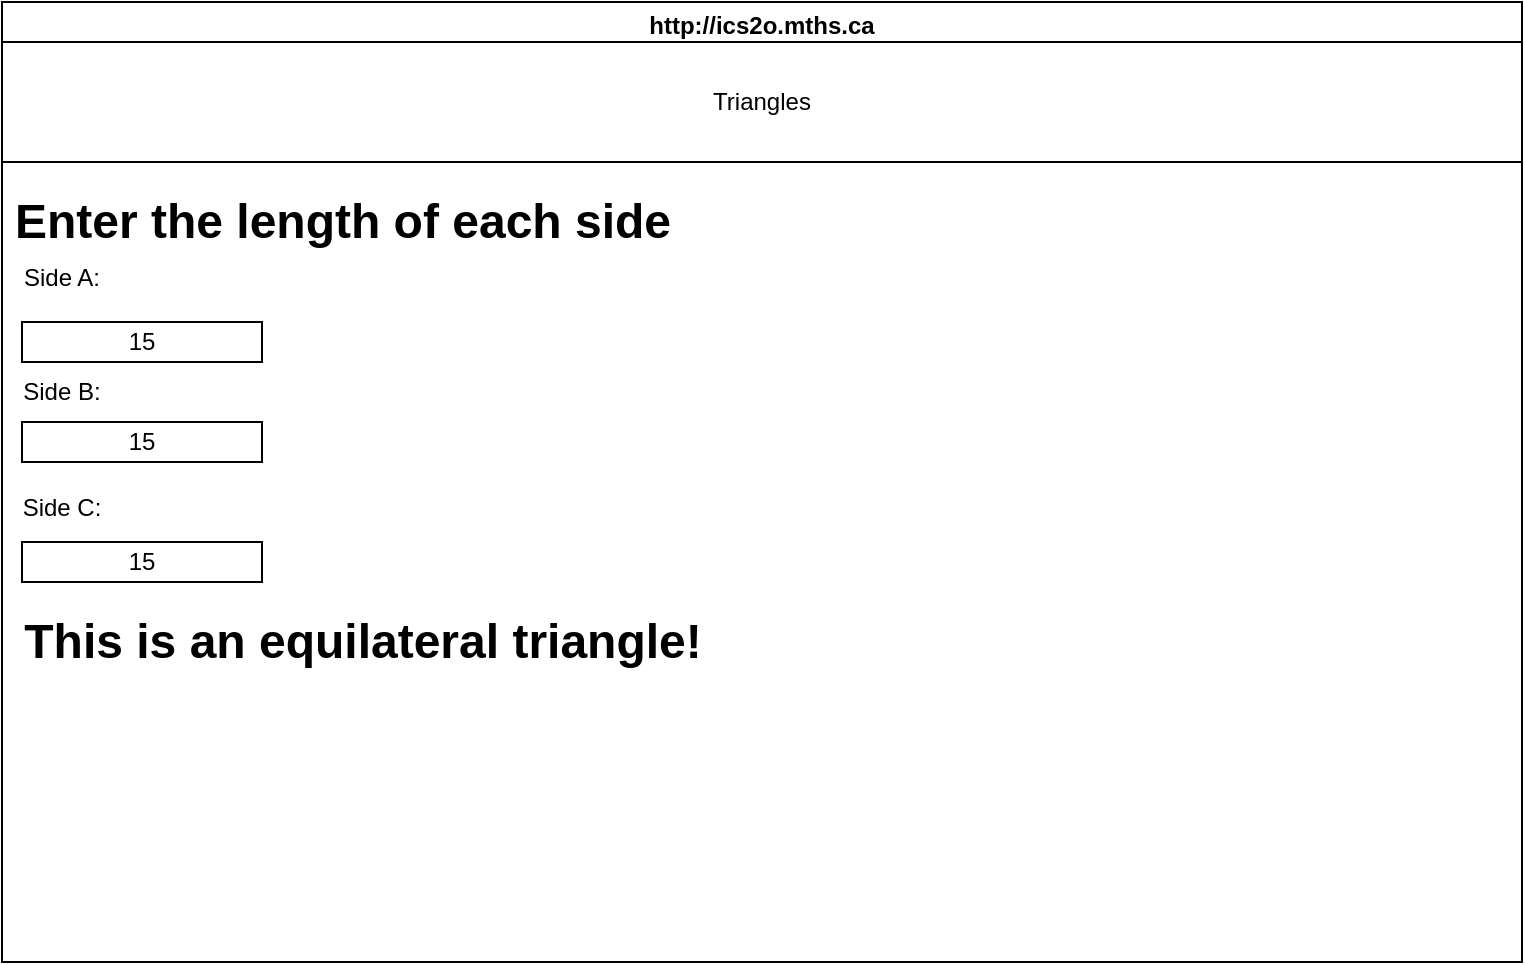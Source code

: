 <mxfile>
    <diagram id="HIP3nbAZw_EuaXWnEj3U" name="Page-1">
        <mxGraphModel dx="1086" dy="743" grid="1" gridSize="10" guides="1" tooltips="1" connect="1" arrows="1" fold="1" page="1" pageScale="1" pageWidth="850" pageHeight="1100" math="0" shadow="0">
            <root>
                <mxCell id="0"/>
                <mxCell id="1" parent="0"/>
                <mxCell id="7" value="http://ics2o.mths.ca" style="swimlane;whiteSpace=wrap;html=1;" parent="1" vertex="1">
                    <mxGeometry x="40" y="40" width="760" height="480" as="geometry"/>
                </mxCell>
                <mxCell id="8" value="Triangles" style="rounded=0;whiteSpace=wrap;html=1;" vertex="1" parent="7">
                    <mxGeometry y="20" width="760" height="60" as="geometry"/>
                </mxCell>
                <mxCell id="9" value="Enter the length of each side" style="text;strokeColor=none;fillColor=none;html=1;fontSize=24;fontStyle=1;verticalAlign=middle;align=center;" vertex="1" parent="7">
                    <mxGeometry x="120" y="90" width="100" height="40" as="geometry"/>
                </mxCell>
                <mxCell id="10" value="Side A:&lt;br&gt;&lt;br&gt;&lt;br&gt;&lt;br&gt;Side B:&lt;br&gt;&lt;br&gt;&lt;br&gt;&lt;br&gt;Side C:" style="text;html=1;strokeColor=none;fillColor=none;align=center;verticalAlign=middle;whiteSpace=wrap;rounded=0;" vertex="1" parent="7">
                    <mxGeometry y="180" width="60" height="30" as="geometry"/>
                </mxCell>
                <mxCell id="11" value="15" style="rounded=0;whiteSpace=wrap;html=1;" vertex="1" parent="7">
                    <mxGeometry x="10" y="160" width="120" height="20" as="geometry"/>
                </mxCell>
                <mxCell id="12" value="15" style="rounded=0;whiteSpace=wrap;html=1;" vertex="1" parent="7">
                    <mxGeometry x="10" y="210" width="120" height="20" as="geometry"/>
                </mxCell>
                <mxCell id="13" value="15" style="rounded=0;whiteSpace=wrap;html=1;" vertex="1" parent="7">
                    <mxGeometry x="10" y="270" width="120" height="20" as="geometry"/>
                </mxCell>
                <mxCell id="14" value="This is an equilateral triangle!" style="text;strokeColor=none;fillColor=none;html=1;fontSize=24;fontStyle=1;verticalAlign=middle;align=center;" vertex="1" parent="7">
                    <mxGeometry x="130" y="300" width="100" height="40" as="geometry"/>
                </mxCell>
            </root>
        </mxGraphModel>
    </diagram>
</mxfile>